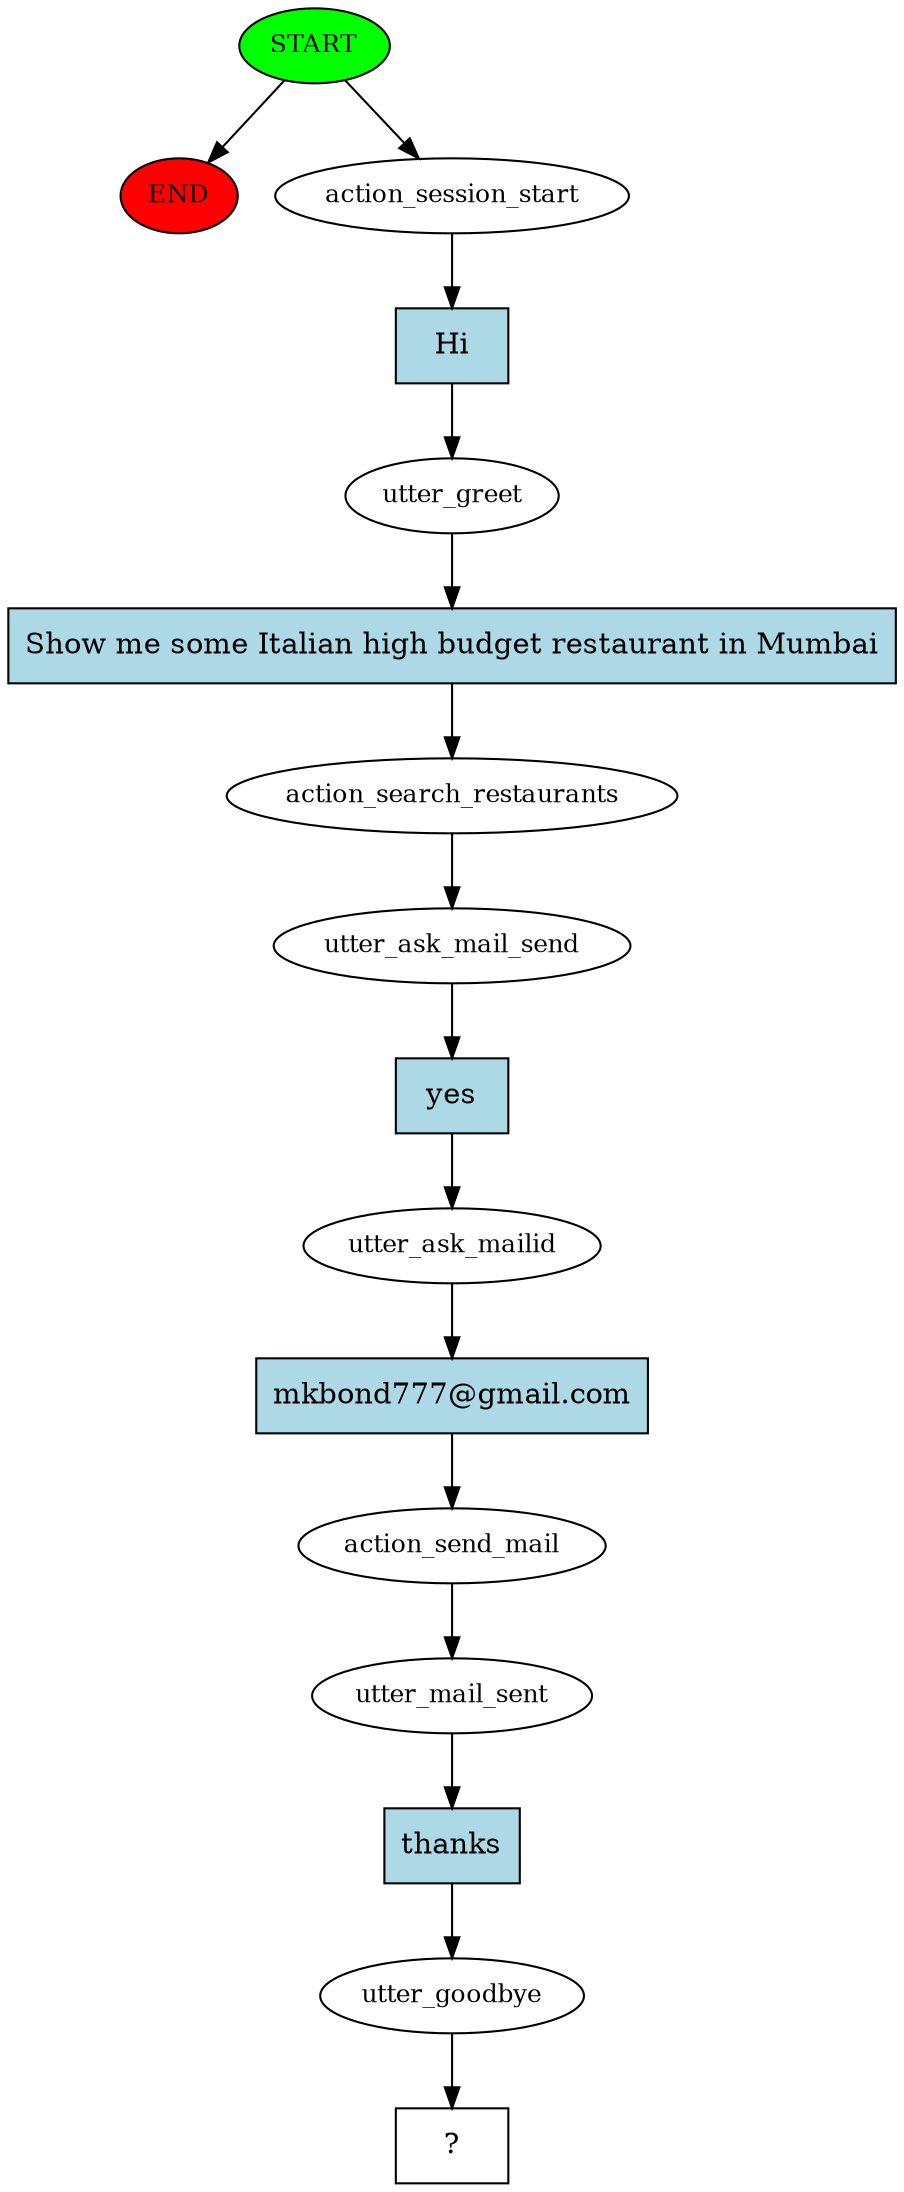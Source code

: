 digraph  {
0 [class="start active", fillcolor=green, fontsize=12, label=START, style=filled];
"-1" [class=end, fillcolor=red, fontsize=12, label=END, style=filled];
1 [class=active, fontsize=12, label=action_session_start];
2 [class=active, fontsize=12, label=utter_greet];
3 [class=active, fontsize=12, label=action_search_restaurants];
4 [class=active, fontsize=12, label=utter_ask_mail_send];
5 [class=active, fontsize=12, label=utter_ask_mailid];
6 [class=active, fontsize=12, label=action_send_mail];
7 [class=active, fontsize=12, label=utter_mail_sent];
8 [class=active, fontsize=12, label=utter_goodbye];
9 [class="intent dashed active", label="  ?  ", shape=rect];
10 [class="intent active", fillcolor=lightblue, label=Hi, shape=rect, style=filled];
11 [class="intent active", fillcolor=lightblue, label="Show me some Italian high budget restaurant in Mumbai", shape=rect, style=filled];
12 [class="intent active", fillcolor=lightblue, label=yes, shape=rect, style=filled];
13 [class="intent active", fillcolor=lightblue, label="mkbond777@gmail.com", shape=rect, style=filled];
14 [class="intent active", fillcolor=lightblue, label=thanks, shape=rect, style=filled];
0 -> "-1"  [class="", key=NONE, label=""];
0 -> 1  [class=active, key=NONE, label=""];
1 -> 10  [class=active, key=0];
2 -> 11  [class=active, key=0];
3 -> 4  [class=active, key=NONE, label=""];
4 -> 12  [class=active, key=0];
5 -> 13  [class=active, key=0];
6 -> 7  [class=active, key=NONE, label=""];
7 -> 14  [class=active, key=0];
8 -> 9  [class=active, key=NONE, label=""];
10 -> 2  [class=active, key=0];
11 -> 3  [class=active, key=0];
12 -> 5  [class=active, key=0];
13 -> 6  [class=active, key=0];
14 -> 8  [class=active, key=0];
}
